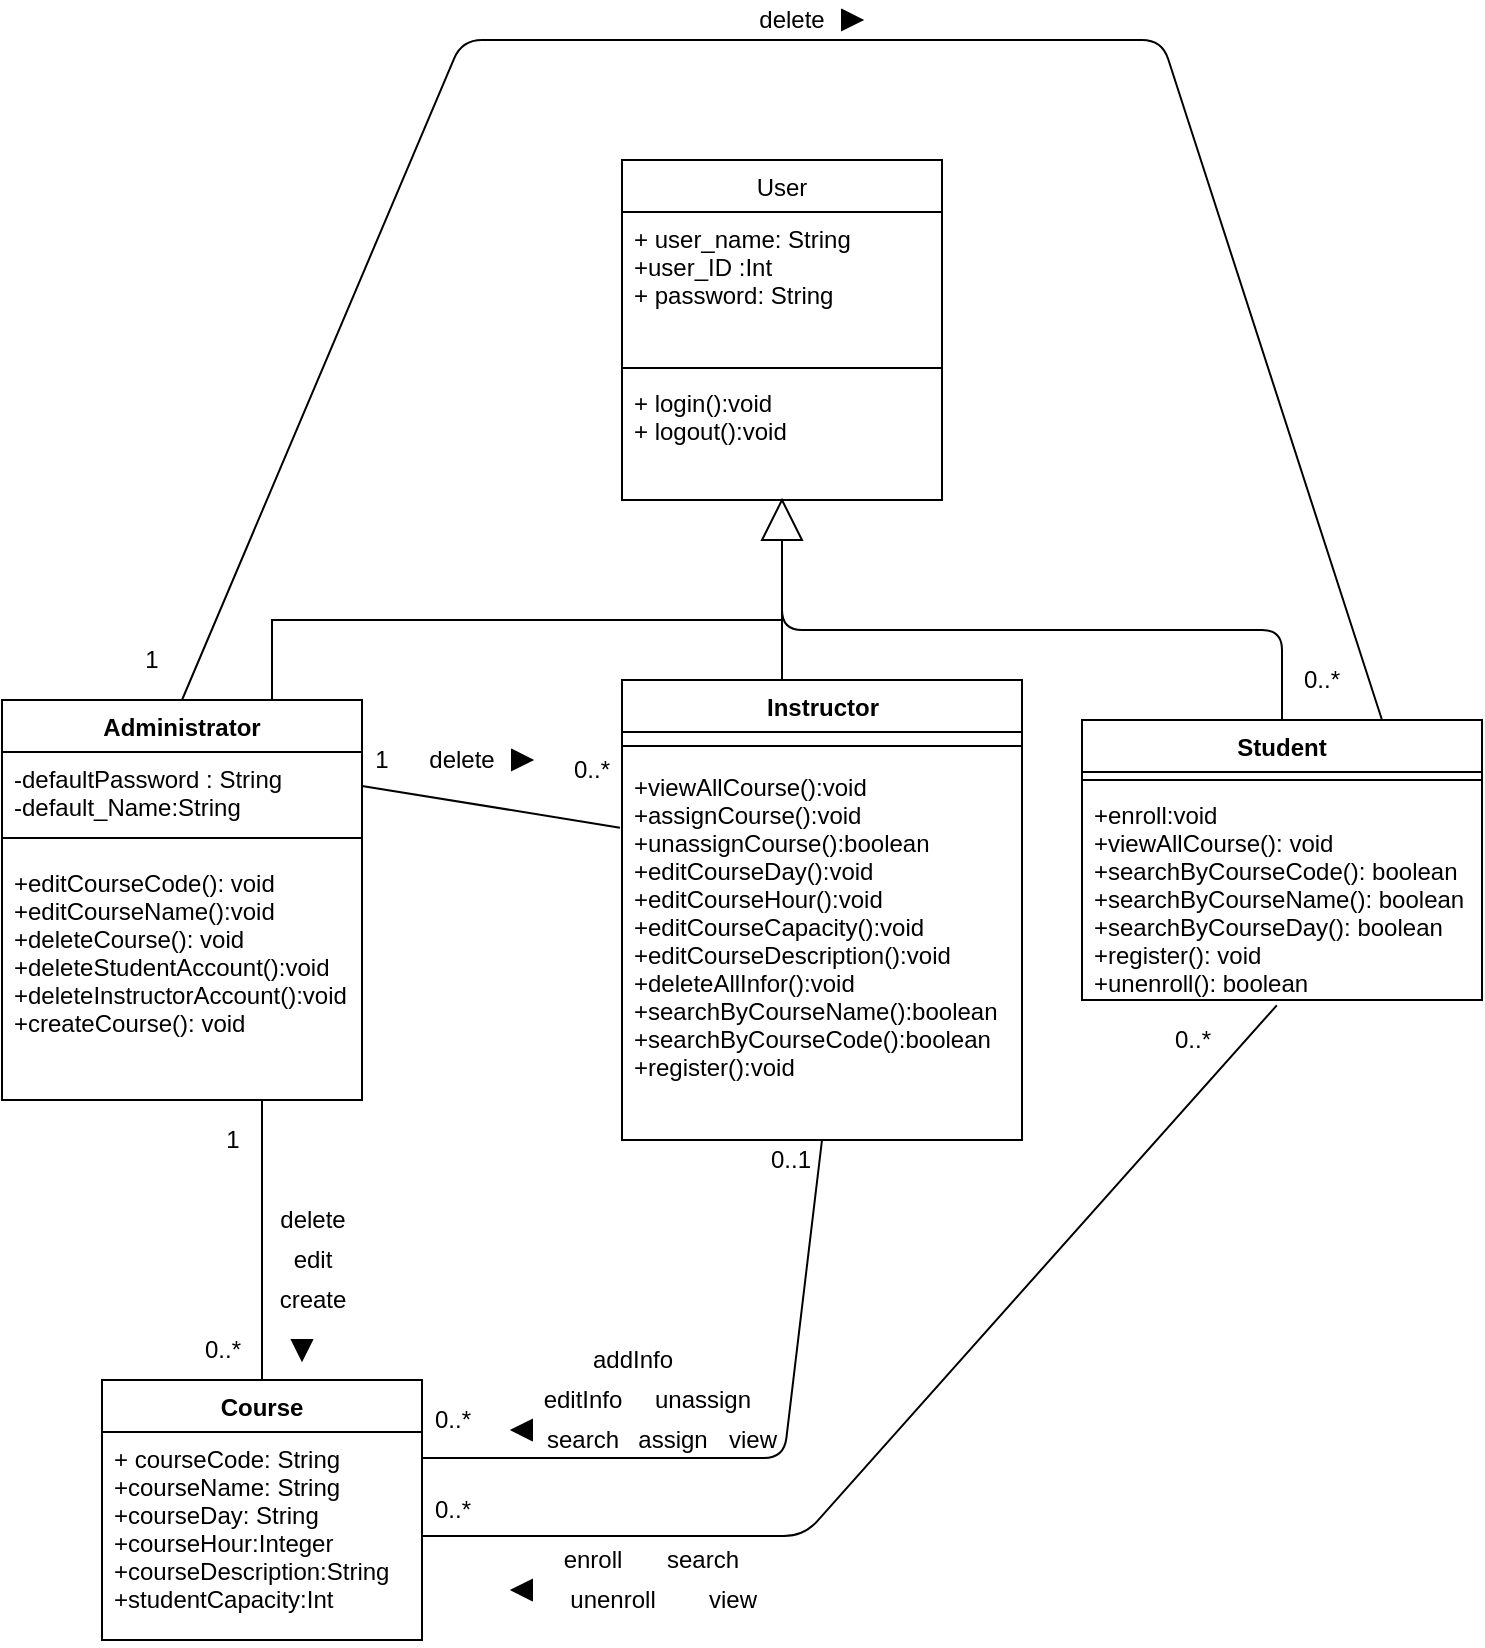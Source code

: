 <mxfile version="14.8.4" type="device"><diagram id="0Ks4ecTs9P0g9Y5sOIQz" name="Page-1"><mxGraphModel dx="1460" dy="623" grid="1" gridSize="10" guides="1" tooltips="1" connect="1" arrows="1" fold="1" page="1" pageScale="1" pageWidth="850" pageHeight="1100" math="0" shadow="0"><root><mxCell id="0"/><mxCell id="1" parent="0"/><mxCell id="HSxAm8ji3w4NXcuQrKm--1" style="edgeStyle=orthogonalEdgeStyle;rounded=0;orthogonalLoop=1;jettySize=auto;html=1;entryX=0.75;entryY=0;entryDx=0;entryDy=0;startArrow=none;startFill=0;endArrow=none;endFill=0;" parent="1" source="jh5FtlDnbmtHi-5MfQ73-8" target="jh5FtlDnbmtHi-5MfQ73-13" edge="1"><mxGeometry relative="1" as="geometry"><Array as="points"><mxPoint x="440" y="440"/><mxPoint x="185" y="440"/></Array></mxGeometry></mxCell><mxCell id="jh5FtlDnbmtHi-5MfQ73-8" value="User" style="swimlane;fontStyle=0;align=center;verticalAlign=top;childLayout=stackLayout;horizontal=1;startSize=26;horizontalStack=0;resizeParent=1;resizeParentMax=0;resizeLast=0;collapsible=1;marginBottom=0;" parent="1" vertex="1"><mxGeometry x="360" y="210" width="160" height="170" as="geometry"/></mxCell><mxCell id="jh5FtlDnbmtHi-5MfQ73-9" value="+ user_name: String&#10;+user_ID :Int&#10;+ password: String" style="text;strokeColor=none;fillColor=none;align=left;verticalAlign=top;spacingLeft=4;spacingRight=4;overflow=hidden;rotatable=0;points=[[0,0.5],[1,0.5]];portConstraint=eastwest;" parent="jh5FtlDnbmtHi-5MfQ73-8" vertex="1"><mxGeometry y="26" width="160" height="74" as="geometry"/></mxCell><mxCell id="jh5FtlDnbmtHi-5MfQ73-10" value="" style="line;strokeWidth=1;fillColor=none;align=left;verticalAlign=middle;spacingTop=-1;spacingLeft=3;spacingRight=3;rotatable=0;labelPosition=right;points=[];portConstraint=eastwest;" parent="jh5FtlDnbmtHi-5MfQ73-8" vertex="1"><mxGeometry y="100" width="160" height="8" as="geometry"/></mxCell><mxCell id="jh5FtlDnbmtHi-5MfQ73-11" value="+ login():void&#10;+ logout():void" style="text;strokeColor=none;fillColor=none;align=left;verticalAlign=top;spacingLeft=4;spacingRight=4;overflow=hidden;rotatable=0;points=[[0,0.5],[1,0.5]];portConstraint=eastwest;" parent="jh5FtlDnbmtHi-5MfQ73-8" vertex="1"><mxGeometry y="108" width="160" height="62" as="geometry"/></mxCell><mxCell id="jh5FtlDnbmtHi-5MfQ73-13" value=" Administrator" style="swimlane;fontStyle=1;align=center;verticalAlign=top;childLayout=stackLayout;horizontal=1;startSize=26;horizontalStack=0;resizeParent=1;resizeParentMax=0;resizeLast=0;collapsible=1;marginBottom=0;" parent="1" vertex="1"><mxGeometry x="50" y="480" width="180" height="200" as="geometry"/></mxCell><mxCell id="jh5FtlDnbmtHi-5MfQ73-14" value="-defaultPassword : String&#10;-default_Name:String&#10;" style="text;strokeColor=none;fillColor=none;align=left;verticalAlign=top;spacingLeft=4;spacingRight=4;overflow=hidden;rotatable=0;points=[[0,0.5],[1,0.5]];portConstraint=eastwest;" parent="jh5FtlDnbmtHi-5MfQ73-13" vertex="1"><mxGeometry y="26" width="180" height="34" as="geometry"/></mxCell><mxCell id="jh5FtlDnbmtHi-5MfQ73-15" value="" style="line;strokeWidth=1;fillColor=none;align=left;verticalAlign=middle;spacingTop=-1;spacingLeft=3;spacingRight=3;rotatable=0;labelPosition=right;points=[];portConstraint=eastwest;" parent="jh5FtlDnbmtHi-5MfQ73-13" vertex="1"><mxGeometry y="60" width="180" height="18" as="geometry"/></mxCell><mxCell id="jh5FtlDnbmtHi-5MfQ73-16" value="+editCourseCode(): void&#10;+editCourseName():void&#10;+deleteCourse(): void&#10;+deleteStudentAccount():void&#10;+deleteInstructorAccount():void&#10;+createCourse(): void&#10;&#10;" style="text;strokeColor=none;fillColor=none;align=left;verticalAlign=top;spacingLeft=4;spacingRight=4;overflow=hidden;rotatable=0;points=[[0,0.5],[1,0.5]];portConstraint=eastwest;" parent="jh5FtlDnbmtHi-5MfQ73-13" vertex="1"><mxGeometry y="78" width="180" height="122" as="geometry"/></mxCell><mxCell id="jh5FtlDnbmtHi-5MfQ73-35" value="" style="endArrow=none;html=1;entryX=0.5;entryY=0;entryDx=0;entryDy=0;exitX=0;exitY=0.5;exitDx=0;exitDy=0;edgeStyle=orthogonalEdgeStyle;" parent="1" source="rv63WQRZEUk_aqfnuv_n-1" target="IFDFysh8eaZ0ZROiA2sd-18" edge="1"><mxGeometry relative="1" as="geometry"><mxPoint x="440" y="440" as="sourcePoint"/><mxPoint x="500" y="460" as="targetPoint"/></mxGeometry></mxCell><mxCell id="jh5FtlDnbmtHi-5MfQ73-40" value="Course" style="swimlane;fontStyle=1;childLayout=stackLayout;horizontal=1;startSize=26;fillColor=none;horizontalStack=0;resizeParent=1;resizeParentMax=0;resizeLast=0;collapsible=1;marginBottom=0;" parent="1" vertex="1"><mxGeometry x="100" y="820" width="160" height="130" as="geometry"/></mxCell><mxCell id="jh5FtlDnbmtHi-5MfQ73-42" value="+ courseCode: String&#10;+courseName: String &#10;+courseDay: String&#10;+courseHour:Integer&#10;+courseDescription:String&#10;+studentCapacity:Int" style="text;strokeColor=none;fillColor=none;align=left;verticalAlign=top;spacingLeft=4;spacingRight=4;overflow=hidden;rotatable=0;points=[[0,0.5],[1,0.5]];portConstraint=eastwest;" parent="jh5FtlDnbmtHi-5MfQ73-40" vertex="1"><mxGeometry y="26" width="160" height="104" as="geometry"/></mxCell><mxCell id="yiBvlV-o7qWcCZld0VGW-4" value="1" style="text;html=1;align=center;verticalAlign=middle;resizable=0;points=[];autosize=1;strokeColor=none;" parent="1" vertex="1"><mxGeometry x="155" y="690" width="20" height="20" as="geometry"/></mxCell><mxCell id="yiBvlV-o7qWcCZld0VGW-5" value="create" style="text;html=1;align=center;verticalAlign=middle;resizable=0;points=[];autosize=1;strokeColor=none;" parent="1" vertex="1"><mxGeometry x="180" y="770" width="50" height="20" as="geometry"/></mxCell><mxCell id="yiBvlV-o7qWcCZld0VGW-6" value="" style="triangle;whiteSpace=wrap;html=1;direction=south;fillColor=#000000;" parent="1" vertex="1"><mxGeometry x="195" y="800" width="10" height="10" as="geometry"/></mxCell><mxCell id="yiBvlV-o7qWcCZld0VGW-7" value="" style="endArrow=none;html=1;entryX=-0.005;entryY=0.178;entryDx=0;entryDy=0;exitX=1;exitY=0.5;exitDx=0;exitDy=0;entryPerimeter=0;endFill=0;" parent="1" source="jh5FtlDnbmtHi-5MfQ73-14" target="EcMXGeiyFKlZKvhXCnfq-15" edge="1"><mxGeometry width="50" height="50" relative="1" as="geometry"><mxPoint x="280" y="600" as="sourcePoint"/><mxPoint x="360" y="558" as="targetPoint"/></mxGeometry></mxCell><mxCell id="yiBvlV-o7qWcCZld0VGW-8" value="delete" style="text;html=1;strokeColor=none;fillColor=none;align=center;verticalAlign=middle;whiteSpace=wrap;rounded=0;" parent="1" vertex="1"><mxGeometry x="260" y="500" width="40" height="20" as="geometry"/></mxCell><mxCell id="yiBvlV-o7qWcCZld0VGW-9" value="1" style="text;html=1;strokeColor=none;fillColor=none;align=center;verticalAlign=middle;whiteSpace=wrap;rounded=0;" parent="1" vertex="1"><mxGeometry x="220" y="500" width="40" height="20" as="geometry"/></mxCell><mxCell id="yiBvlV-o7qWcCZld0VGW-10" value="0..*" style="text;html=1;strokeColor=none;fillColor=none;align=center;verticalAlign=middle;whiteSpace=wrap;rounded=0;" parent="1" vertex="1"><mxGeometry x="325" y="505" width="40" height="20" as="geometry"/></mxCell><mxCell id="yiBvlV-o7qWcCZld0VGW-11" value="" style="triangle;whiteSpace=wrap;html=1;fillColor=#000000;" parent="1" vertex="1"><mxGeometry x="305" y="505" width="10" height="10" as="geometry"/></mxCell><mxCell id="yiBvlV-o7qWcCZld0VGW-12" value="" style="endArrow=none;html=1;exitX=0.5;exitY=0;exitDx=0;exitDy=0;entryX=0.75;entryY=0;entryDx=0;entryDy=0;endFill=0;" parent="1" source="jh5FtlDnbmtHi-5MfQ73-13" target="IFDFysh8eaZ0ZROiA2sd-18" edge="1"><mxGeometry width="50" height="50" relative="1" as="geometry"><mxPoint x="280" y="600" as="sourcePoint"/><mxPoint x="670" y="520" as="targetPoint"/><Array as="points"><mxPoint x="280" y="150"/><mxPoint x="420" y="150"/><mxPoint x="630" y="150"/></Array></mxGeometry></mxCell><mxCell id="yiBvlV-o7qWcCZld0VGW-13" value="delete" style="text;html=1;strokeColor=none;fillColor=none;align=center;verticalAlign=middle;whiteSpace=wrap;rounded=0;" parent="1" vertex="1"><mxGeometry x="425" y="130" width="40" height="20" as="geometry"/></mxCell><mxCell id="yiBvlV-o7qWcCZld0VGW-14" value="" style="triangle;whiteSpace=wrap;html=1;fillColor=#000000;" parent="1" vertex="1"><mxGeometry x="470" y="135" width="10" height="10" as="geometry"/></mxCell><mxCell id="yiBvlV-o7qWcCZld0VGW-15" value="0..*" style="text;html=1;strokeColor=none;fillColor=none;align=center;verticalAlign=middle;whiteSpace=wrap;rounded=0;" parent="1" vertex="1"><mxGeometry x="690" y="460" width="40" height="20" as="geometry"/></mxCell><mxCell id="yiBvlV-o7qWcCZld0VGW-16" value="1" style="text;html=1;strokeColor=none;fillColor=none;align=center;verticalAlign=middle;whiteSpace=wrap;rounded=0;" parent="1" vertex="1"><mxGeometry x="105" y="450" width="40" height="20" as="geometry"/></mxCell><mxCell id="yiBvlV-o7qWcCZld0VGW-17" value="edit" style="text;html=1;align=center;verticalAlign=middle;resizable=0;points=[];autosize=1;strokeColor=none;" parent="1" vertex="1"><mxGeometry x="190" y="750" width="30" height="20" as="geometry"/></mxCell><mxCell id="yiBvlV-o7qWcCZld0VGW-18" value="delete" style="text;html=1;align=center;verticalAlign=middle;resizable=0;points=[];autosize=1;strokeColor=none;" parent="1" vertex="1"><mxGeometry x="180" y="730" width="50" height="20" as="geometry"/></mxCell><mxCell id="yiBvlV-o7qWcCZld0VGW-19" value="" style="endArrow=none;html=1;entryX=0.5;entryY=0;entryDx=0;entryDy=0;endFill=0;" parent="1" target="jh5FtlDnbmtHi-5MfQ73-40" edge="1"><mxGeometry width="50" height="50" relative="1" as="geometry"><mxPoint x="180" y="680" as="sourcePoint"/><mxPoint x="330" y="500" as="targetPoint"/></mxGeometry></mxCell><mxCell id="yiBvlV-o7qWcCZld0VGW-21" value="0..*" style="text;html=1;align=center;verticalAlign=middle;resizable=0;points=[];autosize=1;strokeColor=none;" parent="1" vertex="1"><mxGeometry x="145" y="795" width="30" height="20" as="geometry"/></mxCell><mxCell id="rv63WQRZEUk_aqfnuv_n-1" value="" style="triangle;whiteSpace=wrap;html=1;rotation=-90;" parent="1" vertex="1"><mxGeometry x="430" y="380" width="20" height="20" as="geometry"/></mxCell><mxCell id="EcMXGeiyFKlZKvhXCnfq-21" style="edgeStyle=orthogonalEdgeStyle;rounded=0;orthogonalLoop=1;jettySize=auto;html=1;exitX=0.5;exitY=0;exitDx=0;exitDy=0;entryX=0;entryY=0.5;entryDx=0;entryDy=0;endArrow=none;endFill=0;" parent="1" source="EcMXGeiyFKlZKvhXCnfq-12" target="rv63WQRZEUk_aqfnuv_n-1" edge="1"><mxGeometry relative="1" as="geometry"><Array as="points"><mxPoint x="440" y="470"/></Array></mxGeometry></mxCell><mxCell id="EcMXGeiyFKlZKvhXCnfq-12" value="Instructor" style="swimlane;fontStyle=1;align=center;verticalAlign=top;childLayout=stackLayout;horizontal=1;startSize=26;horizontalStack=0;resizeParent=1;resizeParentMax=0;resizeLast=0;collapsible=1;marginBottom=0;rounded=0;fillColor=none;gradientColor=none;html=1;" parent="1" vertex="1"><mxGeometry x="360" y="470" width="200" height="230" as="geometry"/></mxCell><mxCell id="EcMXGeiyFKlZKvhXCnfq-14" value="" style="line;strokeWidth=1;fillColor=none;align=left;verticalAlign=middle;spacingTop=-1;spacingLeft=3;spacingRight=3;rotatable=0;labelPosition=right;points=[];portConstraint=eastwest;" parent="EcMXGeiyFKlZKvhXCnfq-12" vertex="1"><mxGeometry y="26" width="200" height="14" as="geometry"/></mxCell><mxCell id="EcMXGeiyFKlZKvhXCnfq-15" value="+viewAllCourse():void&#10;+assignCourse():void&#10;+unassignCourse():boolean&#10;+editCourseDay():void&#10;+editCourseHour():void&#10;+editCourseCapacity():void&#10;+editCourseDescription():void&#10;+deleteAllInfor():void&#10;+searchByCourseName():boolean&#10;+searchByCourseCode():boolean&#10;+register():void&#10;" style="text;strokeColor=none;fillColor=none;align=left;verticalAlign=top;spacingLeft=4;spacingRight=4;overflow=hidden;rotatable=0;points=[[0,0.5],[1,0.5]];portConstraint=eastwest;" parent="EcMXGeiyFKlZKvhXCnfq-12" vertex="1"><mxGeometry y="40" width="200" height="190" as="geometry"/></mxCell><mxCell id="EcMXGeiyFKlZKvhXCnfq-23" value="" style="endArrow=none;html=1;entryX=1;entryY=0.5;entryDx=0;entryDy=0;exitX=0.5;exitY=1;exitDx=0;exitDy=0;endFill=0;" parent="1" source="EcMXGeiyFKlZKvhXCnfq-12" edge="1"><mxGeometry width="50" height="50" relative="1" as="geometry"><mxPoint x="441" y="632" as="sourcePoint"/><mxPoint x="260" y="859" as="targetPoint"/><Array as="points"><mxPoint x="441" y="859"/></Array></mxGeometry></mxCell><mxCell id="EcMXGeiyFKlZKvhXCnfq-24" value="0..1" style="text;html=1;align=center;verticalAlign=middle;resizable=0;points=[];autosize=1;strokeColor=none;" parent="1" vertex="1"><mxGeometry x="424" y="700" width="40" height="20" as="geometry"/></mxCell><mxCell id="EcMXGeiyFKlZKvhXCnfq-25" value="0..*" style="text;html=1;align=center;verticalAlign=middle;resizable=0;points=[];autosize=1;strokeColor=none;" parent="1" vertex="1"><mxGeometry x="260" y="830" width="30" height="20" as="geometry"/></mxCell><mxCell id="EcMXGeiyFKlZKvhXCnfq-26" value="search" style="text;html=1;align=center;verticalAlign=middle;resizable=0;points=[];autosize=1;strokeColor=none;" parent="1" vertex="1"><mxGeometry x="315" y="840" width="50" height="20" as="geometry"/></mxCell><mxCell id="EcMXGeiyFKlZKvhXCnfq-27" value="editInfo" style="text;html=1;align=center;verticalAlign=middle;resizable=0;points=[];autosize=1;strokeColor=none;" parent="1" vertex="1"><mxGeometry x="315" y="820" width="50" height="20" as="geometry"/></mxCell><mxCell id="EcMXGeiyFKlZKvhXCnfq-28" value="assign" style="text;html=1;align=center;verticalAlign=middle;resizable=0;points=[];autosize=1;strokeColor=none;" parent="1" vertex="1"><mxGeometry x="360" y="840" width="50" height="20" as="geometry"/></mxCell><mxCell id="EcMXGeiyFKlZKvhXCnfq-29" value="view" style="text;html=1;align=center;verticalAlign=middle;resizable=0;points=[];autosize=1;strokeColor=none;" parent="1" vertex="1"><mxGeometry x="405" y="840" width="40" height="20" as="geometry"/></mxCell><mxCell id="EcMXGeiyFKlZKvhXCnfq-30" value="unassign" style="text;html=1;align=center;verticalAlign=middle;resizable=0;points=[];autosize=1;strokeColor=none;" parent="1" vertex="1"><mxGeometry x="370" y="820" width="60" height="20" as="geometry"/></mxCell><mxCell id="uRWbeKHuz0nV8od-fd5c-1" value="" style="triangle;whiteSpace=wrap;html=1;direction=south;fillColor=#000000;rotation=90;" parent="1" vertex="1"><mxGeometry x="305" y="840" width="10" height="10" as="geometry"/></mxCell><mxCell id="uRWbeKHuz0nV8od-fd5c-2" value="addInfo" style="text;html=1;align=center;verticalAlign=middle;resizable=0;points=[];autosize=1;strokeColor=none;" parent="1" vertex="1"><mxGeometry x="340" y="800" width="50" height="20" as="geometry"/></mxCell><mxCell id="IFDFysh8eaZ0ZROiA2sd-18" value="Student" style="swimlane;fontStyle=1;align=center;verticalAlign=top;childLayout=stackLayout;horizontal=1;startSize=26;horizontalStack=0;resizeParent=1;resizeParentMax=0;resizeLast=0;collapsible=1;marginBottom=0;" vertex="1" parent="1"><mxGeometry x="590" y="490" width="200" height="140" as="geometry"/></mxCell><mxCell id="IFDFysh8eaZ0ZROiA2sd-20" value="" style="line;strokeWidth=1;fillColor=none;align=left;verticalAlign=middle;spacingTop=-1;spacingLeft=3;spacingRight=3;rotatable=0;labelPosition=right;points=[];portConstraint=eastwest;" vertex="1" parent="IFDFysh8eaZ0ZROiA2sd-18"><mxGeometry y="26" width="200" height="8" as="geometry"/></mxCell><mxCell id="IFDFysh8eaZ0ZROiA2sd-21" value="+enroll:void&#10;+viewAllCourse(): void&#10;+searchByCourseCode(): boolean&#10;+searchByCourseName(): boolean&#10;+searchByCourseDay(): boolean&#10;+register(): void&#10;+unenroll(): boolean" style="text;strokeColor=none;fillColor=none;align=left;verticalAlign=top;spacingLeft=4;spacingRight=4;overflow=hidden;rotatable=0;points=[[0,0.5],[1,0.5]];portConstraint=eastwest;" vertex="1" parent="IFDFysh8eaZ0ZROiA2sd-18"><mxGeometry y="34" width="200" height="106" as="geometry"/></mxCell><mxCell id="IFDFysh8eaZ0ZROiA2sd-22" value="" style="endArrow=none;html=1;entryX=1;entryY=0.5;entryDx=0;entryDy=0;endFill=0;exitX=0.487;exitY=1.025;exitDx=0;exitDy=0;exitPerimeter=0;" edge="1" parent="1" source="IFDFysh8eaZ0ZROiA2sd-21" target="jh5FtlDnbmtHi-5MfQ73-42"><mxGeometry width="50" height="50" relative="1" as="geometry"><mxPoint x="680" y="670" as="sourcePoint"/><mxPoint x="270" y="869" as="targetPoint"/><Array as="points"><mxPoint x="451" y="898"/></Array></mxGeometry></mxCell><mxCell id="IFDFysh8eaZ0ZROiA2sd-23" value="unenroll" style="text;html=1;align=center;verticalAlign=middle;resizable=0;points=[];autosize=1;strokeColor=none;" vertex="1" parent="1"><mxGeometry x="325" y="920" width="60" height="20" as="geometry"/></mxCell><mxCell id="IFDFysh8eaZ0ZROiA2sd-25" value="enroll" style="text;html=1;align=center;verticalAlign=middle;resizable=0;points=[];autosize=1;strokeColor=none;" vertex="1" parent="1"><mxGeometry x="325" y="900" width="40" height="20" as="geometry"/></mxCell><mxCell id="IFDFysh8eaZ0ZROiA2sd-26" value="" style="triangle;whiteSpace=wrap;html=1;direction=south;fillColor=#000000;rotation=90;" vertex="1" parent="1"><mxGeometry x="305" y="920" width="10" height="10" as="geometry"/></mxCell><mxCell id="IFDFysh8eaZ0ZROiA2sd-27" value="search" style="text;html=1;align=center;verticalAlign=middle;resizable=0;points=[];autosize=1;strokeColor=none;" vertex="1" parent="1"><mxGeometry x="375" y="900" width="50" height="20" as="geometry"/></mxCell><mxCell id="IFDFysh8eaZ0ZROiA2sd-28" value="view" style="text;html=1;align=center;verticalAlign=middle;resizable=0;points=[];autosize=1;strokeColor=none;" vertex="1" parent="1"><mxGeometry x="395" y="920" width="40" height="20" as="geometry"/></mxCell><mxCell id="IFDFysh8eaZ0ZROiA2sd-29" value="0..*" style="text;html=1;align=center;verticalAlign=middle;resizable=0;points=[];autosize=1;strokeColor=none;" vertex="1" parent="1"><mxGeometry x="630" y="640" width="30" height="20" as="geometry"/></mxCell><mxCell id="IFDFysh8eaZ0ZROiA2sd-31" value="0..*" style="text;html=1;align=center;verticalAlign=middle;resizable=0;points=[];autosize=1;strokeColor=none;" vertex="1" parent="1"><mxGeometry x="260" y="875" width="30" height="20" as="geometry"/></mxCell></root></mxGraphModel></diagram></mxfile>